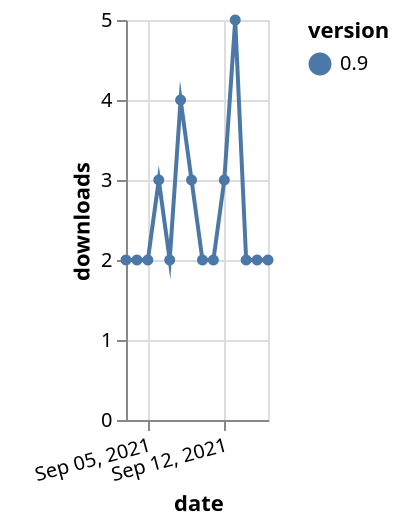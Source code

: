 {"$schema": "https://vega.github.io/schema/vega-lite/v5.json", "description": "A simple bar chart with embedded data.", "data": {"values": [{"date": "2021-09-03", "total": 3318, "delta": 2, "version": "0.9"}, {"date": "2021-09-04", "total": 3320, "delta": 2, "version": "0.9"}, {"date": "2021-09-05", "total": 3322, "delta": 2, "version": "0.9"}, {"date": "2021-09-06", "total": 3325, "delta": 3, "version": "0.9"}, {"date": "2021-09-07", "total": 3327, "delta": 2, "version": "0.9"}, {"date": "2021-09-08", "total": 3331, "delta": 4, "version": "0.9"}, {"date": "2021-09-09", "total": 3334, "delta": 3, "version": "0.9"}, {"date": "2021-09-10", "total": 3336, "delta": 2, "version": "0.9"}, {"date": "2021-09-11", "total": 3338, "delta": 2, "version": "0.9"}, {"date": "2021-09-12", "total": 3341, "delta": 3, "version": "0.9"}, {"date": "2021-09-13", "total": 3346, "delta": 5, "version": "0.9"}, {"date": "2021-09-14", "total": 3348, "delta": 2, "version": "0.9"}, {"date": "2021-09-15", "total": 3350, "delta": 2, "version": "0.9"}, {"date": "2021-09-16", "total": 3352, "delta": 2, "version": "0.9"}]}, "width": "container", "mark": {"type": "line", "point": {"filled": true}}, "encoding": {"x": {"field": "date", "type": "temporal", "timeUnit": "yearmonthdate", "title": "date", "axis": {"labelAngle": -15}}, "y": {"field": "delta", "type": "quantitative", "title": "downloads"}, "color": {"field": "version", "type": "nominal"}, "tooltip": {"field": "delta"}}}